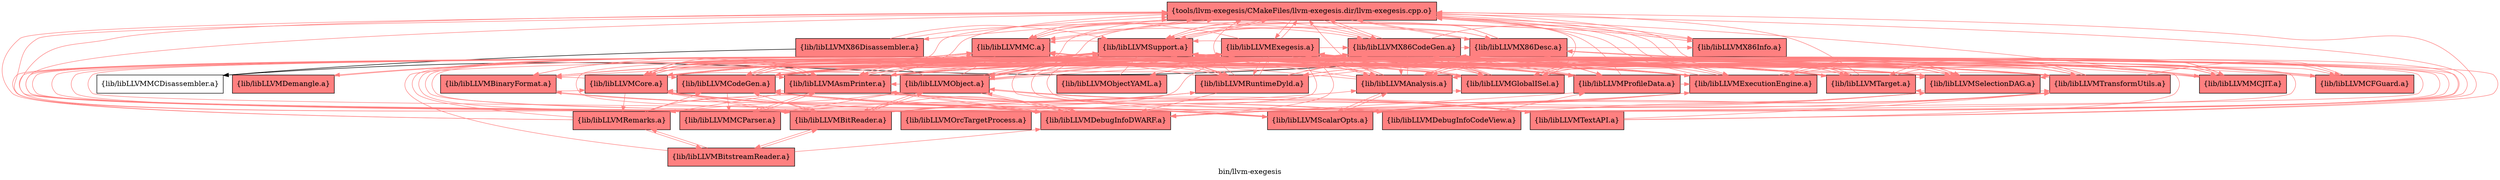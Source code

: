 digraph "bin/llvm-exegesis" {
	label="bin/llvm-exegesis";
	{ rank=same; Node0x563e9ba59888;  }
	{ rank=same; Node0x563e9ba3bdd8; Node0x563e9ba3b3d8; Node0x563e9ba3a528; Node0x563e9ba3ed08; Node0x563e9ba3efd8; Node0x563e9ba3e128; Node0x563e9ba3e5d8;  }
	{ rank=same; Node0x563e9ba4e3e8; Node0x563e9ba55198; Node0x563e9ba3cd28; Node0x563e9ba41fa8; Node0x563e9ba4cfe8; Node0x563e9ba438a8; Node0x563e9ba43e48; Node0x563e9ba41b48; Node0x563e9ba57718; Node0x563e9ba3bba8; Node0x563e9ba44348; Node0x563e9ba56818; Node0x563e9ba40e28; Node0x563e9ba57218; Node0x563e9ba54798; Node0x563e9ba58118; Node0x563e9ba57c18; Node0x563e9ba54298;  }
	{ rank=same; Node0x563e9ba3d1d8; Node0x563e9ba3afc8; Node0x563e9ba42e08; Node0x563e9ba4c138; Node0x563e9ba40388; Node0x563e9ba3fca8; Node0x563e9ba3f7a8; Node0x563e9ba53d98;  }

	Node0x563e9ba59888 [shape=record,shape=box,style=filled,fillcolor="1.000000 0.5 1",group=1,label="{tools/llvm-exegesis/CMakeFiles/llvm-exegesis.dir/llvm-exegesis.cpp.o}"];
	Node0x563e9ba59888 -> Node0x563e9ba3bdd8[color="1.000000 0.5 1"];
	Node0x563e9ba59888 -> Node0x563e9ba3b3d8[color="1.000000 0.5 1"];
	Node0x563e9ba59888 -> Node0x563e9ba3a528[color="1.000000 0.5 1"];
	Node0x563e9ba59888 -> Node0x563e9ba3ed08[color="1.000000 0.5 1"];
	Node0x563e9ba59888 -> Node0x563e9ba3efd8[color="1.000000 0.5 1"];
	Node0x563e9ba59888 -> Node0x563e9ba3e128[color="1.000000 0.5 1"];
	Node0x563e9ba59888 -> Node0x563e9ba3e5d8[color="1.000000 0.5 1"];
	Node0x563e9ba3bdd8 [shape=record,shape=box,style=filled,fillcolor="1.000000 0.5 1",group=1,label="{lib/libLLVMMC.a}"];
	Node0x563e9ba3bdd8 -> Node0x563e9ba59888[color="1.000000 0.5 1"];
	Node0x563e9ba3bdd8 -> Node0x563e9ba3b3d8[color="1.000000 0.5 1"];
	Node0x563e9ba3bdd8 -> Node0x563e9ba4e3e8[color="1.000000 0.5 1"];
	Node0x563e9ba3bdd8 -> Node0x563e9ba3ed08[color="1.000000 0.5 1"];
	Node0x563e9ba3bdd8 -> Node0x563e9ba55198[color="1.000000 0.5 1"];
	Node0x563e9ba3b3d8 [shape=record,shape=box,style=filled,fillcolor="1.000000 0.5 1",group=1,label="{lib/libLLVMSupport.a}"];
	Node0x563e9ba3b3d8 -> Node0x563e9ba3bdd8[color="1.000000 0.5 1"];
	Node0x563e9ba3b3d8 -> Node0x563e9ba59888[color="1.000000 0.5 1"];
	Node0x563e9ba3b3d8 -> Node0x563e9ba3a528[color="1.000000 0.5 1"];
	Node0x563e9ba3b3d8 -> Node0x563e9ba3ed08[color="1.000000 0.5 1"];
	Node0x563e9ba3b3d8 -> Node0x563e9ba3e5d8[color="1.000000 0.5 1"];
	Node0x563e9ba3b3d8 -> Node0x563e9ba3cd28[color="1.000000 0.5 1"];
	Node0x563e9ba3b3d8 -> Node0x563e9ba55198[color="1.000000 0.5 1"];
	Node0x563e9ba3b3d8 -> Node0x563e9ba41fa8[color="1.000000 0.5 1"];
	Node0x563e9ba3b3d8 -> Node0x563e9ba4cfe8[color="1.000000 0.5 1"];
	Node0x563e9ba3b3d8 -> Node0x563e9ba438a8[color="1.000000 0.5 1"];
	Node0x563e9ba3b3d8 -> Node0x563e9ba43e48[color="1.000000 0.5 1"];
	Node0x563e9ba3a528 [shape=record,shape=box,style=filled,fillcolor="1.000000 0.5 1",group=1,label="{lib/libLLVMX86CodeGen.a}"];
	Node0x563e9ba3a528 -> Node0x563e9ba3bdd8[color="1.000000 0.5 1"];
	Node0x563e9ba3a528 -> Node0x563e9ba3b3d8[color="1.000000 0.5 1"];
	Node0x563e9ba3a528 -> Node0x563e9ba3ed08[color="1.000000 0.5 1"];
	Node0x563e9ba3a528 -> Node0x563e9ba3e128[color="1.000000 0.5 1"];
	Node0x563e9ba3a528 -> Node0x563e9ba3cd28[color="1.000000 0.5 1"];
	Node0x563e9ba3a528 -> Node0x563e9ba55198[color="1.000000 0.5 1"];
	Node0x563e9ba3a528 -> Node0x563e9ba41b48[color="1.000000 0.5 1"];
	Node0x563e9ba3a528 -> Node0x563e9ba59888[color="1.000000 0.5 1"];
	Node0x563e9ba3a528 -> Node0x563e9ba57718[color="1.000000 0.5 1"];
	Node0x563e9ba3a528 -> Node0x563e9ba3bba8[color="1.000000 0.5 1"];
	Node0x563e9ba3a528 -> Node0x563e9ba44348[color="1.000000 0.5 1"];
	Node0x563e9ba3a528 -> Node0x563e9ba56818[color="1.000000 0.5 1"];
	Node0x563e9ba3a528 -> Node0x563e9ba40e28[color="1.000000 0.5 1"];
	Node0x563e9ba3a528 -> Node0x563e9ba43e48[color="1.000000 0.5 1"];
	Node0x563e9ba3a528 -> Node0x563e9ba41fa8[color="1.000000 0.5 1"];
	Node0x563e9ba3ed08 [shape=record,shape=box,style=filled,fillcolor="1.000000 0.5 1",group=1,label="{lib/libLLVMX86Desc.a}"];
	Node0x563e9ba3ed08 -> Node0x563e9ba59888[color="1.000000 0.5 1"];
	Node0x563e9ba3ed08 -> Node0x563e9ba3bdd8[color="1.000000 0.5 1"];
	Node0x563e9ba3ed08 -> Node0x563e9ba3b3d8[color="1.000000 0.5 1"];
	Node0x563e9ba3ed08 -> Node0x563e9ba3e128[color="1.000000 0.5 1"];
	Node0x563e9ba3ed08 -> Node0x563e9ba57218;
	Node0x563e9ba3ed08 -> Node0x563e9ba4e3e8[color="1.000000 0.5 1"];
	Node0x563e9ba3efd8 [shape=record,shape=box,style=filled,fillcolor="1.000000 0.5 1",group=1,label="{lib/libLLVMX86Disassembler.a}"];
	Node0x563e9ba3efd8 -> Node0x563e9ba3b3d8[color="1.000000 0.5 1"];
	Node0x563e9ba3efd8 -> Node0x563e9ba3e128[color="1.000000 0.5 1"];
	Node0x563e9ba3efd8 -> Node0x563e9ba57218;
	Node0x563e9ba3e128 [shape=record,shape=box,style=filled,fillcolor="1.000000 0.5 1",group=1,label="{lib/libLLVMX86Info.a}"];
	Node0x563e9ba3e128 -> Node0x563e9ba3b3d8[color="1.000000 0.5 1"];
	Node0x563e9ba3e5d8 [shape=record,shape=box,style=filled,fillcolor="1.000000 0.5 1",group=1,label="{lib/libLLVMExegesis.a}"];
	Node0x563e9ba3e5d8 -> Node0x563e9ba59888[color="1.000000 0.5 1"];
	Node0x563e9ba3e5d8 -> Node0x563e9ba3bdd8[color="1.000000 0.5 1"];
	Node0x563e9ba3e5d8 -> Node0x563e9ba3b3d8[color="1.000000 0.5 1"];
	Node0x563e9ba3e5d8 -> Node0x563e9ba54798[color="1.000000 0.5 1"];
	Node0x563e9ba3e5d8 -> Node0x563e9ba3a528[color="1.000000 0.5 1"];
	Node0x563e9ba3e5d8 -> Node0x563e9ba56818[color="1.000000 0.5 1"];
	Node0x563e9ba3e5d8 -> Node0x563e9ba58118[color="1.000000 0.5 1"];
	Node0x563e9ba3e5d8 -> Node0x563e9ba57c18[color="1.000000 0.5 1"];
	Node0x563e9ba3e5d8 -> Node0x563e9ba54298[color="1.000000 0.5 1"];
	Node0x563e9ba3e5d8 -> Node0x563e9ba55198[color="1.000000 0.5 1"];
	Node0x563e9ba3e5d8 -> Node0x563e9ba44348[color="1.000000 0.5 1"];
	Node0x563e9ba3e5d8 -> Node0x563e9ba438a8[color="1.000000 0.5 1"];
	Node0x563e9ba3e5d8 -> Node0x563e9ba41b48[color="1.000000 0.5 1"];
	Node0x563e9ba4e3e8 [shape=record,shape=box,style=filled,fillcolor="1.000000 0.5 1",group=1,label="{lib/libLLVMBinaryFormat.a}"];
	Node0x563e9ba4e3e8 -> Node0x563e9ba41b48[color="1.000000 0.5 1"];
	Node0x563e9ba4e3e8 -> Node0x563e9ba3b3d8[color="1.000000 0.5 1"];
	Node0x563e9ba4e3e8 -> Node0x563e9ba3d1d8[color="1.000000 0.5 1"];
	Node0x563e9ba3cd28 [shape=record,shape=box,style=filled,fillcolor="1.000000 0.5 1",group=1,label="{lib/libLLVMAsmPrinter.a}"];
	Node0x563e9ba3cd28 -> Node0x563e9ba59888[color="1.000000 0.5 1"];
	Node0x563e9ba3cd28 -> Node0x563e9ba3bdd8[color="1.000000 0.5 1"];
	Node0x563e9ba3cd28 -> Node0x563e9ba3b3d8[color="1.000000 0.5 1"];
	Node0x563e9ba3cd28 -> Node0x563e9ba3a528[color="1.000000 0.5 1"];
	Node0x563e9ba3cd28 -> Node0x563e9ba3ed08[color="1.000000 0.5 1"];
	Node0x563e9ba3cd28 -> Node0x563e9ba3e5d8[color="1.000000 0.5 1"];
	Node0x563e9ba3cd28 -> Node0x563e9ba55198[color="1.000000 0.5 1"];
	Node0x563e9ba3cd28 -> Node0x563e9ba3bba8[color="1.000000 0.5 1"];
	Node0x563e9ba3cd28 -> Node0x563e9ba44348[color="1.000000 0.5 1"];
	Node0x563e9ba3cd28 -> Node0x563e9ba41b48[color="1.000000 0.5 1"];
	Node0x563e9ba3cd28 -> Node0x563e9ba4e3e8[color="1.000000 0.5 1"];
	Node0x563e9ba3cd28 -> Node0x563e9ba4c138[color="1.000000 0.5 1"];
	Node0x563e9ba3cd28 -> Node0x563e9ba3afc8[color="1.000000 0.5 1"];
	Node0x563e9ba3cd28 -> Node0x563e9ba3d1d8[color="1.000000 0.5 1"];
	Node0x563e9ba3cd28 -> Node0x563e9ba40388[color="1.000000 0.5 1"];
	Node0x563e9ba55198 [shape=record,shape=box,style=filled,fillcolor="1.000000 0.5 1",group=1,label="{lib/libLLVMCodeGen.a}"];
	Node0x563e9ba55198 -> Node0x563e9ba3b3d8[color="1.000000 0.5 1"];
	Node0x563e9ba55198 -> Node0x563e9ba3a528[color="1.000000 0.5 1"];
	Node0x563e9ba55198 -> Node0x563e9ba57718[color="1.000000 0.5 1"];
	Node0x563e9ba55198 -> Node0x563e9ba44348[color="1.000000 0.5 1"];
	Node0x563e9ba55198 -> Node0x563e9ba41b48[color="1.000000 0.5 1"];
	Node0x563e9ba55198 -> Node0x563e9ba59888[color="1.000000 0.5 1"];
	Node0x563e9ba55198 -> Node0x563e9ba3bdd8[color="1.000000 0.5 1"];
	Node0x563e9ba55198 -> Node0x563e9ba56818[color="1.000000 0.5 1"];
	Node0x563e9ba55198 -> Node0x563e9ba3cd28[color="1.000000 0.5 1"];
	Node0x563e9ba55198 -> Node0x563e9ba3e5d8[color="1.000000 0.5 1"];
	Node0x563e9ba55198 -> Node0x563e9ba41fa8[color="1.000000 0.5 1"];
	Node0x563e9ba55198 -> Node0x563e9ba3ed08[color="1.000000 0.5 1"];
	Node0x563e9ba55198 -> Node0x563e9ba3afc8[color="1.000000 0.5 1"];
	Node0x563e9ba55198 -> Node0x563e9ba3bba8[color="1.000000 0.5 1"];
	Node0x563e9ba55198 -> Node0x563e9ba3d1d8[color="1.000000 0.5 1"];
	Node0x563e9ba55198 -> Node0x563e9ba43e48[color="1.000000 0.5 1"];
	Node0x563e9ba55198 -> Node0x563e9ba42e08[color="1.000000 0.5 1"];
	Node0x563e9ba55198 -> Node0x563e9ba54298[color="1.000000 0.5 1"];
	Node0x563e9ba41b48 [shape=record,shape=box,style=filled,fillcolor="1.000000 0.5 1",group=1,label="{lib/libLLVMCore.a}"];
	Node0x563e9ba41b48 -> Node0x563e9ba3b3d8[color="1.000000 0.5 1"];
	Node0x563e9ba41b48 -> Node0x563e9ba59888[color="1.000000 0.5 1"];
	Node0x563e9ba41b48 -> Node0x563e9ba3bdd8[color="1.000000 0.5 1"];
	Node0x563e9ba41b48 -> Node0x563e9ba57718[color="1.000000 0.5 1"];
	Node0x563e9ba41b48 -> Node0x563e9ba3cd28[color="1.000000 0.5 1"];
	Node0x563e9ba41b48 -> Node0x563e9ba55198[color="1.000000 0.5 1"];
	Node0x563e9ba41b48 -> Node0x563e9ba44348[color="1.000000 0.5 1"];
	Node0x563e9ba41b48 -> Node0x563e9ba4e3e8[color="1.000000 0.5 1"];
	Node0x563e9ba41b48 -> Node0x563e9ba3a528[color="1.000000 0.5 1"];
	Node0x563e9ba41b48 -> Node0x563e9ba41fa8[color="1.000000 0.5 1"];
	Node0x563e9ba41b48 -> Node0x563e9ba3e5d8[color="1.000000 0.5 1"];
	Node0x563e9ba41b48 -> Node0x563e9ba40e28[color="1.000000 0.5 1"];
	Node0x563e9ba41b48 -> Node0x563e9ba4c138[color="1.000000 0.5 1"];
	Node0x563e9ba41b48 -> Node0x563e9ba3fca8[color="1.000000 0.5 1"];
	Node0x563e9ba41b48 -> Node0x563e9ba3d1d8[color="1.000000 0.5 1"];
	Node0x563e9ba41b48 -> Node0x563e9ba42e08[color="1.000000 0.5 1"];
	Node0x563e9ba57718 [shape=record,shape=box,style=filled,fillcolor="1.000000 0.5 1",group=1,label="{lib/libLLVMSelectionDAG.a}"];
	Node0x563e9ba57718 -> Node0x563e9ba59888[color="1.000000 0.5 1"];
	Node0x563e9ba57718 -> Node0x563e9ba3b3d8[color="1.000000 0.5 1"];
	Node0x563e9ba57718 -> Node0x563e9ba3a528[color="1.000000 0.5 1"];
	Node0x563e9ba57718 -> Node0x563e9ba56818[color="1.000000 0.5 1"];
	Node0x563e9ba57718 -> Node0x563e9ba55198[color="1.000000 0.5 1"];
	Node0x563e9ba57718 -> Node0x563e9ba44348[color="1.000000 0.5 1"];
	Node0x563e9ba57718 -> Node0x563e9ba41b48[color="1.000000 0.5 1"];
	Node0x563e9ba57718 -> Node0x563e9ba3bdd8[color="1.000000 0.5 1"];
	Node0x563e9ba57718 -> Node0x563e9ba3e5d8[color="1.000000 0.5 1"];
	Node0x563e9ba57718 -> Node0x563e9ba3d1d8[color="1.000000 0.5 1"];
	Node0x563e9ba57718 -> Node0x563e9ba3bba8[color="1.000000 0.5 1"];
	Node0x563e9ba57718 -> Node0x563e9ba41fa8[color="1.000000 0.5 1"];
	Node0x563e9ba57718 -> Node0x563e9ba3cd28[color="1.000000 0.5 1"];
	Node0x563e9ba3bba8 [shape=record,shape=box,style=filled,fillcolor="1.000000 0.5 1",group=1,label="{lib/libLLVMTarget.a}"];
	Node0x563e9ba3bba8 -> Node0x563e9ba3bdd8[color="1.000000 0.5 1"];
	Node0x563e9ba3bba8 -> Node0x563e9ba3b3d8[color="1.000000 0.5 1"];
	Node0x563e9ba3bba8 -> Node0x563e9ba3a528[color="1.000000 0.5 1"];
	Node0x563e9ba3bba8 -> Node0x563e9ba3cd28[color="1.000000 0.5 1"];
	Node0x563e9ba3bba8 -> Node0x563e9ba41b48[color="1.000000 0.5 1"];
	Node0x563e9ba3bba8 -> Node0x563e9ba59888[color="1.000000 0.5 1"];
	Node0x563e9ba3bba8 -> Node0x563e9ba57718[color="1.000000 0.5 1"];
	Node0x563e9ba3bba8 -> Node0x563e9ba58118[color="1.000000 0.5 1"];
	Node0x563e9ba3bba8 -> Node0x563e9ba44348[color="1.000000 0.5 1"];
	Node0x563e9ba44348 [shape=record,shape=box,style=filled,fillcolor="1.000000 0.5 1",group=1,label="{lib/libLLVMAnalysis.a}"];
	Node0x563e9ba44348 -> Node0x563e9ba59888[color="1.000000 0.5 1"];
	Node0x563e9ba44348 -> Node0x563e9ba3b3d8[color="1.000000 0.5 1"];
	Node0x563e9ba44348 -> Node0x563e9ba3a528[color="1.000000 0.5 1"];
	Node0x563e9ba44348 -> Node0x563e9ba41b48[color="1.000000 0.5 1"];
	Node0x563e9ba44348 -> Node0x563e9ba3bdd8[color="1.000000 0.5 1"];
	Node0x563e9ba44348 -> Node0x563e9ba55198[color="1.000000 0.5 1"];
	Node0x563e9ba44348 -> Node0x563e9ba41fa8[color="1.000000 0.5 1"];
	Node0x563e9ba44348 -> Node0x563e9ba57718[color="1.000000 0.5 1"];
	Node0x563e9ba44348 -> Node0x563e9ba3e5d8[color="1.000000 0.5 1"];
	Node0x563e9ba44348 -> Node0x563e9ba56818[color="1.000000 0.5 1"];
	Node0x563e9ba44348 -> Node0x563e9ba3cd28[color="1.000000 0.5 1"];
	Node0x563e9ba44348 -> Node0x563e9ba42e08[color="1.000000 0.5 1"];
	Node0x563e9ba44348 -> Node0x563e9ba43e48[color="1.000000 0.5 1"];
	Node0x563e9ba56818 [shape=record,shape=box,style=filled,fillcolor="1.000000 0.5 1",group=1,label="{lib/libLLVMGlobalISel.a}"];
	Node0x563e9ba56818 -> Node0x563e9ba3b3d8[color="1.000000 0.5 1"];
	Node0x563e9ba56818 -> Node0x563e9ba3a528[color="1.000000 0.5 1"];
	Node0x563e9ba56818 -> Node0x563e9ba55198[color="1.000000 0.5 1"];
	Node0x563e9ba56818 -> Node0x563e9ba41b48[color="1.000000 0.5 1"];
	Node0x563e9ba56818 -> Node0x563e9ba3e5d8[color="1.000000 0.5 1"];
	Node0x563e9ba56818 -> Node0x563e9ba59888[color="1.000000 0.5 1"];
	Node0x563e9ba56818 -> Node0x563e9ba3bdd8[color="1.000000 0.5 1"];
	Node0x563e9ba56818 -> Node0x563e9ba57718[color="1.000000 0.5 1"];
	Node0x563e9ba56818 -> Node0x563e9ba3cd28[color="1.000000 0.5 1"];
	Node0x563e9ba56818 -> Node0x563e9ba3bba8[color="1.000000 0.5 1"];
	Node0x563e9ba56818 -> Node0x563e9ba44348[color="1.000000 0.5 1"];
	Node0x563e9ba56818 -> Node0x563e9ba41fa8[color="1.000000 0.5 1"];
	Node0x563e9ba40e28 [shape=record,shape=box,style=filled,fillcolor="1.000000 0.5 1",group=1,label="{lib/libLLVMCFGuard.a}"];
	Node0x563e9ba40e28 -> Node0x563e9ba3b3d8[color="1.000000 0.5 1"];
	Node0x563e9ba40e28 -> Node0x563e9ba3a528[color="1.000000 0.5 1"];
	Node0x563e9ba40e28 -> Node0x563e9ba41b48[color="1.000000 0.5 1"];
	Node0x563e9ba43e48 [shape=record,shape=box,style=filled,fillcolor="1.000000 0.5 1",group=1,label="{lib/libLLVMProfileData.a}"];
	Node0x563e9ba43e48 -> Node0x563e9ba59888[color="1.000000 0.5 1"];
	Node0x563e9ba43e48 -> Node0x563e9ba3bdd8[color="1.000000 0.5 1"];
	Node0x563e9ba43e48 -> Node0x563e9ba3b3d8[color="1.000000 0.5 1"];
	Node0x563e9ba43e48 -> Node0x563e9ba3e5d8[color="1.000000 0.5 1"];
	Node0x563e9ba43e48 -> Node0x563e9ba41b48[color="1.000000 0.5 1"];
	Node0x563e9ba43e48 -> Node0x563e9ba3ed08[color="1.000000 0.5 1"];
	Node0x563e9ba43e48 -> Node0x563e9ba3a528[color="1.000000 0.5 1"];
	Node0x563e9ba43e48 -> Node0x563e9ba57c18[color="1.000000 0.5 1"];
	Node0x563e9ba43e48 -> Node0x563e9ba3d1d8[color="1.000000 0.5 1"];
	Node0x563e9ba41fa8 [shape=record,shape=box,style=filled,fillcolor="1.000000 0.5 1",group=1,label="{lib/libLLVMTransformUtils.a}"];
	Node0x563e9ba41fa8 -> Node0x563e9ba3bdd8[color="1.000000 0.5 1"];
	Node0x563e9ba41fa8 -> Node0x563e9ba3b3d8[color="1.000000 0.5 1"];
	Node0x563e9ba41fa8 -> Node0x563e9ba3a528[color="1.000000 0.5 1"];
	Node0x563e9ba41fa8 -> Node0x563e9ba55198[color="1.000000 0.5 1"];
	Node0x563e9ba41fa8 -> Node0x563e9ba44348[color="1.000000 0.5 1"];
	Node0x563e9ba41fa8 -> Node0x563e9ba41b48[color="1.000000 0.5 1"];
	Node0x563e9ba41fa8 -> Node0x563e9ba42e08[color="1.000000 0.5 1"];
	Node0x563e9ba41fa8 -> Node0x563e9ba59888[color="1.000000 0.5 1"];
	Node0x563e9ba41fa8 -> Node0x563e9ba3cd28[color="1.000000 0.5 1"];
	Node0x563e9ba41fa8 -> Node0x563e9ba57718[color="1.000000 0.5 1"];
	Node0x563e9ba41fa8 -> Node0x563e9ba40e28[color="1.000000 0.5 1"];
	Node0x563e9ba41fa8 -> Node0x563e9ba3d1d8[color="1.000000 0.5 1"];
	Node0x563e9ba41fa8 -> Node0x563e9ba56818[color="1.000000 0.5 1"];
	Node0x563e9ba57218 [shape=record,shape=box,group=0,label="{lib/libLLVMMCDisassembler.a}"];
	Node0x563e9ba54798 [shape=record,shape=box,style=filled,fillcolor="1.000000 0.5 1",group=1,label="{lib/libLLVMObjectYAML.a}"];
	Node0x563e9ba54798 -> Node0x563e9ba3b3d8[color="1.000000 0.5 1"];
	Node0x563e9ba58118 [shape=record,shape=box,style=filled,fillcolor="1.000000 0.5 1",group=1,label="{lib/libLLVMMCJIT.a}"];
	Node0x563e9ba58118 -> Node0x563e9ba59888[color="1.000000 0.5 1"];
	Node0x563e9ba58118 -> Node0x563e9ba3b3d8[color="1.000000 0.5 1"];
	Node0x563e9ba58118 -> Node0x563e9ba3e5d8[color="1.000000 0.5 1"];
	Node0x563e9ba58118 -> Node0x563e9ba57c18[color="1.000000 0.5 1"];
	Node0x563e9ba58118 -> Node0x563e9ba54298[color="1.000000 0.5 1"];
	Node0x563e9ba58118 -> Node0x563e9ba3bba8[color="1.000000 0.5 1"];
	Node0x563e9ba58118 -> Node0x563e9ba438a8[color="1.000000 0.5 1"];
	Node0x563e9ba58118 -> Node0x563e9ba41b48[color="1.000000 0.5 1"];
	Node0x563e9ba57c18 [shape=record,shape=box,style=filled,fillcolor="1.000000 0.5 1",group=1,label="{lib/libLLVMExecutionEngine.a}"];
	Node0x563e9ba57c18 -> Node0x563e9ba59888[color="1.000000 0.5 1"];
	Node0x563e9ba57c18 -> Node0x563e9ba3b3d8[color="1.000000 0.5 1"];
	Node0x563e9ba57c18 -> Node0x563e9ba3a528[color="1.000000 0.5 1"];
	Node0x563e9ba57c18 -> Node0x563e9ba57718[color="1.000000 0.5 1"];
	Node0x563e9ba57c18 -> Node0x563e9ba3bdd8[color="1.000000 0.5 1"];
	Node0x563e9ba57c18 -> Node0x563e9ba3e5d8[color="1.000000 0.5 1"];
	Node0x563e9ba57c18 -> Node0x563e9ba3cd28[color="1.000000 0.5 1"];
	Node0x563e9ba57c18 -> Node0x563e9ba3d1d8[color="1.000000 0.5 1"];
	Node0x563e9ba57c18 -> Node0x563e9ba58118[color="1.000000 0.5 1"];
	Node0x563e9ba57c18 -> Node0x563e9ba41b48[color="1.000000 0.5 1"];
	Node0x563e9ba57c18 -> Node0x563e9ba53d98[color="1.000000 0.5 1"];
	Node0x563e9ba57c18 -> Node0x563e9ba438a8[color="1.000000 0.5 1"];
	Node0x563e9ba57c18 -> Node0x563e9ba54298[color="1.000000 0.5 1"];
	Node0x563e9ba54298 [shape=record,shape=box,style=filled,fillcolor="1.000000 0.5 1",group=1,label="{lib/libLLVMRuntimeDyld.a}"];
	Node0x563e9ba54298 -> Node0x563e9ba3b3d8[color="1.000000 0.5 1"];
	Node0x563e9ba54298 -> Node0x563e9ba3afc8[color="1.000000 0.5 1"];
	Node0x563e9ba54298 -> Node0x563e9ba58118[color="1.000000 0.5 1"];
	Node0x563e9ba54298 -> Node0x563e9ba41b48[color="1.000000 0.5 1"];
	Node0x563e9ba54298 -> Node0x563e9ba3e5d8[color="1.000000 0.5 1"];
	Node0x563e9ba54298 -> Node0x563e9ba59888[color="1.000000 0.5 1"];
	Node0x563e9ba54298 -> Node0x563e9ba3bdd8[color="1.000000 0.5 1"];
	Node0x563e9ba54298 -> Node0x563e9ba3d1d8[color="1.000000 0.5 1"];
	Node0x563e9ba54298 -> Node0x563e9ba438a8[color="1.000000 0.5 1"];
	Node0x563e9ba54298 -> Node0x563e9ba3a528[color="1.000000 0.5 1"];
	Node0x563e9ba54298 -> Node0x563e9ba57c18[color="1.000000 0.5 1"];
	Node0x563e9ba54298 -> Node0x563e9ba3ed08[color="1.000000 0.5 1"];
	Node0x563e9ba438a8 [shape=record,shape=box,style=filled,fillcolor="1.000000 0.5 1",group=1,label="{lib/libLLVMObject.a}"];
	Node0x563e9ba438a8 -> Node0x563e9ba59888[color="1.000000 0.5 1"];
	Node0x563e9ba438a8 -> Node0x563e9ba3b3d8[color="1.000000 0.5 1"];
	Node0x563e9ba438a8 -> Node0x563e9ba3e5d8[color="1.000000 0.5 1"];
	Node0x563e9ba438a8 -> Node0x563e9ba3d1d8[color="1.000000 0.5 1"];
	Node0x563e9ba438a8 -> Node0x563e9ba58118[color="1.000000 0.5 1"];
	Node0x563e9ba438a8 -> Node0x563e9ba4e3e8[color="1.000000 0.5 1"];
	Node0x563e9ba438a8 -> Node0x563e9ba3bdd8[color="1.000000 0.5 1"];
	Node0x563e9ba438a8 -> Node0x563e9ba54298[color="1.000000 0.5 1"];
	Node0x563e9ba438a8 -> Node0x563e9ba3fca8[color="1.000000 0.5 1"];
	Node0x563e9ba438a8 -> Node0x563e9ba41b48[color="1.000000 0.5 1"];
	Node0x563e9ba438a8 -> Node0x563e9ba3a528[color="1.000000 0.5 1"];
	Node0x563e9ba438a8 -> Node0x563e9ba3cd28[color="1.000000 0.5 1"];
	Node0x563e9ba438a8 -> Node0x563e9ba3afc8[color="1.000000 0.5 1"];
	Node0x563e9ba438a8 -> Node0x563e9ba3f7a8[color="1.000000 0.5 1"];
	Node0x563e9ba4c138 [shape=record,shape=box,style=filled,fillcolor="1.000000 0.5 1",group=1,label="{lib/libLLVMRemarks.a}"];
	Node0x563e9ba4c138 -> Node0x563e9ba3b3d8[color="1.000000 0.5 1"];
	Node0x563e9ba4c138 -> Node0x563e9ba3fca8[color="1.000000 0.5 1"];
	Node0x563e9ba4c138 -> Node0x563e9ba3bdd8[color="1.000000 0.5 1"];
	Node0x563e9ba4c138 -> Node0x563e9ba3e5d8[color="1.000000 0.5 1"];
	Node0x563e9ba4c138 -> Node0x563e9ba3d1d8[color="1.000000 0.5 1"];
	Node0x563e9ba4c138 -> Node0x563e9ba59888[color="1.000000 0.5 1"];
	Node0x563e9ba4c138 -> Node0x563e9ba438a8[color="1.000000 0.5 1"];
	Node0x563e9ba4c138 -> Node0x563e9ba4c688[color="1.000000 0.5 1"];
	Node0x563e9ba4c138 -> Node0x563e9ba55198[color="1.000000 0.5 1"];
	Node0x563e9ba3afc8 [shape=record,shape=box,style=filled,fillcolor="1.000000 0.5 1",group=1,label="{lib/libLLVMMCParser.a}"];
	Node0x563e9ba3afc8 -> Node0x563e9ba59888[color="1.000000 0.5 1"];
	Node0x563e9ba3afc8 -> Node0x563e9ba3bdd8[color="1.000000 0.5 1"];
	Node0x563e9ba3afc8 -> Node0x563e9ba3b3d8[color="1.000000 0.5 1"];
	Node0x563e9ba3afc8 -> Node0x563e9ba3cd28[color="1.000000 0.5 1"];
	Node0x563e9ba3d1d8 [shape=record,shape=box,style=filled,fillcolor="1.000000 0.5 1",group=1,label="{lib/libLLVMDebugInfoDWARF.a}"];
	Node0x563e9ba3d1d8 -> Node0x563e9ba3bdd8[color="1.000000 0.5 1"];
	Node0x563e9ba3d1d8 -> Node0x563e9ba3b3d8[color="1.000000 0.5 1"];
	Node0x563e9ba3d1d8 -> Node0x563e9ba3ed08[color="1.000000 0.5 1"];
	Node0x563e9ba3d1d8 -> Node0x563e9ba4e3e8[color="1.000000 0.5 1"];
	Node0x563e9ba3d1d8 -> Node0x563e9ba59888[color="1.000000 0.5 1"];
	Node0x563e9ba3d1d8 -> Node0x563e9ba3cd28[color="1.000000 0.5 1"];
	Node0x563e9ba3d1d8 -> Node0x563e9ba438a8[color="1.000000 0.5 1"];
	Node0x563e9ba3d1d8 -> Node0x563e9ba3e5d8[color="1.000000 0.5 1"];
	Node0x563e9ba3d1d8 -> Node0x563e9ba3a528[color="1.000000 0.5 1"];
	Node0x563e9ba40388 [shape=record,shape=box,style=filled,fillcolor="1.000000 0.5 1",group=1,label="{lib/libLLVMDebugInfoCodeView.a}"];
	Node0x563e9ba40388 -> Node0x563e9ba59888[color="1.000000 0.5 1"];
	Node0x563e9ba40388 -> Node0x563e9ba3b3d8[color="1.000000 0.5 1"];
	Node0x563e9ba40388 -> Node0x563e9ba3cd28[color="1.000000 0.5 1"];
	Node0x563e9ba40388 -> Node0x563e9ba3bdd8[color="1.000000 0.5 1"];
	Node0x563e9ba40388 -> Node0x563e9ba41fa8[color="1.000000 0.5 1"];
	Node0x563e9ba40388 -> Node0x563e9ba43e48[color="1.000000 0.5 1"];
	Node0x563e9ba40388 -> Node0x563e9ba3e5d8[color="1.000000 0.5 1"];
	Node0x563e9ba53d98 [shape=record,shape=box,style=filled,fillcolor="1.000000 0.5 1",group=1,label="{lib/libLLVMOrcTargetProcess.a}"];
	Node0x563e9ba53d98 -> Node0x563e9ba3b3d8[color="1.000000 0.5 1"];
	Node0x563e9ba42e08 [shape=record,shape=box,style=filled,fillcolor="1.000000 0.5 1",group=1,label="{lib/libLLVMScalarOpts.a}"];
	Node0x563e9ba42e08 -> Node0x563e9ba59888[color="1.000000 0.5 1"];
	Node0x563e9ba42e08 -> Node0x563e9ba3b3d8[color="1.000000 0.5 1"];
	Node0x563e9ba42e08 -> Node0x563e9ba3a528[color="1.000000 0.5 1"];
	Node0x563e9ba42e08 -> Node0x563e9ba55198[color="1.000000 0.5 1"];
	Node0x563e9ba42e08 -> Node0x563e9ba41fa8[color="1.000000 0.5 1"];
	Node0x563e9ba42e08 -> Node0x563e9ba44348[color="1.000000 0.5 1"];
	Node0x563e9ba42e08 -> Node0x563e9ba41b48[color="1.000000 0.5 1"];
	Node0x563e9ba42e08 -> Node0x563e9ba3bdd8[color="1.000000 0.5 1"];
	Node0x563e9ba42e08 -> Node0x563e9ba57718[color="1.000000 0.5 1"];
	Node0x563e9ba4cfe8 [shape=record,shape=box,style=filled,fillcolor="1.000000 0.5 1",group=1,label="{lib/libLLVMDemangle.a}"];
	Node0x563e9ba4cfe8 -> Node0x563e9ba3b3d8[color="1.000000 0.5 1"];
	Node0x563e9ba3fca8 [shape=record,shape=box,style=filled,fillcolor="1.000000 0.5 1",group=1,label="{lib/libLLVMBitReader.a}"];
	Node0x563e9ba3fca8 -> Node0x563e9ba59888[color="1.000000 0.5 1"];
	Node0x563e9ba3fca8 -> Node0x563e9ba3bdd8[color="1.000000 0.5 1"];
	Node0x563e9ba3fca8 -> Node0x563e9ba3b3d8[color="1.000000 0.5 1"];
	Node0x563e9ba3fca8 -> Node0x563e9ba3a528[color="1.000000 0.5 1"];
	Node0x563e9ba3fca8 -> Node0x563e9ba57718[color="1.000000 0.5 1"];
	Node0x563e9ba3fca8 -> Node0x563e9ba3e5d8[color="1.000000 0.5 1"];
	Node0x563e9ba3fca8 -> Node0x563e9ba3d1d8[color="1.000000 0.5 1"];
	Node0x563e9ba3fca8 -> Node0x563e9ba57c18[color="1.000000 0.5 1"];
	Node0x563e9ba3fca8 -> Node0x563e9ba55198[color="1.000000 0.5 1"];
	Node0x563e9ba3fca8 -> Node0x563e9ba44348[color="1.000000 0.5 1"];
	Node0x563e9ba3fca8 -> Node0x563e9ba438a8[color="1.000000 0.5 1"];
	Node0x563e9ba3fca8 -> Node0x563e9ba41b48[color="1.000000 0.5 1"];
	Node0x563e9ba3fca8 -> Node0x563e9ba4c688[color="1.000000 0.5 1"];
	Node0x563e9ba3fca8 -> Node0x563e9ba54298[color="1.000000 0.5 1"];
	Node0x563e9ba3f7a8 [shape=record,shape=box,style=filled,fillcolor="1.000000 0.5 1",group=1,label="{lib/libLLVMTextAPI.a}"];
	Node0x563e9ba3f7a8 -> Node0x563e9ba3b3d8[color="1.000000 0.5 1"];
	Node0x563e9ba3f7a8 -> Node0x563e9ba59888[color="1.000000 0.5 1"];
	Node0x563e9ba3f7a8 -> Node0x563e9ba3e5d8[color="1.000000 0.5 1"];
	Node0x563e9ba3f7a8 -> Node0x563e9ba55198[color="1.000000 0.5 1"];
	Node0x563e9ba3f7a8 -> Node0x563e9ba438a8[color="1.000000 0.5 1"];
	Node0x563e9ba3f7a8 -> Node0x563e9ba3bdd8[color="1.000000 0.5 1"];
	Node0x563e9ba3f7a8 -> Node0x563e9ba41fa8[color="1.000000 0.5 1"];
	Node0x563e9ba3f7a8 -> Node0x563e9ba3ed08[color="1.000000 0.5 1"];
	Node0x563e9ba4c688 [shape=record,shape=box,style=filled,fillcolor="1.000000 0.5 1",group=1,label="{lib/libLLVMBitstreamReader.a}"];
	Node0x563e9ba4c688 -> Node0x563e9ba3b3d8[color="1.000000 0.5 1"];
	Node0x563e9ba4c688 -> Node0x563e9ba3d1d8[color="1.000000 0.5 1"];
	Node0x563e9ba4c688 -> Node0x563e9ba3fca8[color="1.000000 0.5 1"];
	Node0x563e9ba4c688 -> Node0x563e9ba4c138[color="1.000000 0.5 1"];
}
